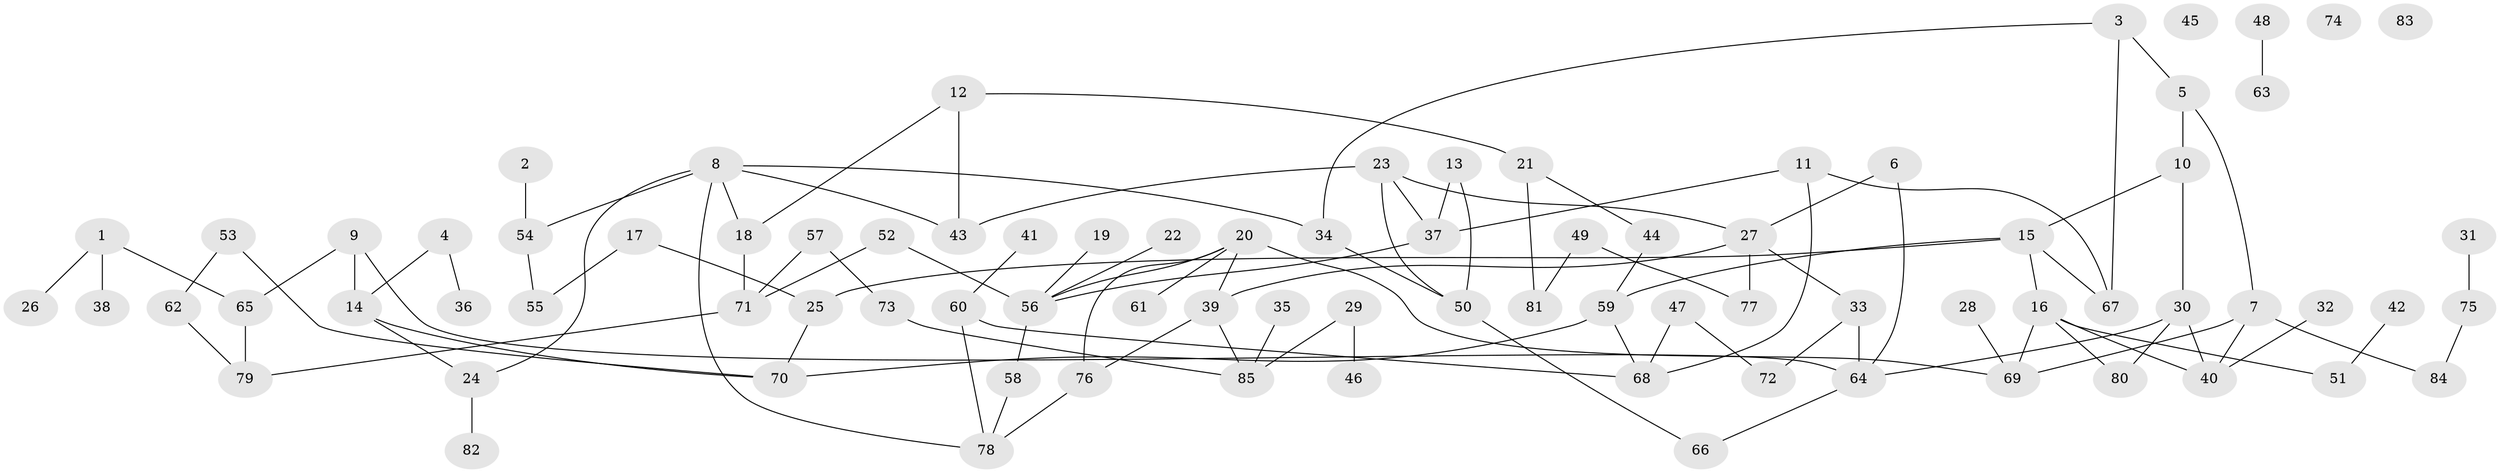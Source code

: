 // Generated by graph-tools (version 1.1) at 2025/49/03/09/25 03:49:07]
// undirected, 85 vertices, 110 edges
graph export_dot {
graph [start="1"]
  node [color=gray90,style=filled];
  1;
  2;
  3;
  4;
  5;
  6;
  7;
  8;
  9;
  10;
  11;
  12;
  13;
  14;
  15;
  16;
  17;
  18;
  19;
  20;
  21;
  22;
  23;
  24;
  25;
  26;
  27;
  28;
  29;
  30;
  31;
  32;
  33;
  34;
  35;
  36;
  37;
  38;
  39;
  40;
  41;
  42;
  43;
  44;
  45;
  46;
  47;
  48;
  49;
  50;
  51;
  52;
  53;
  54;
  55;
  56;
  57;
  58;
  59;
  60;
  61;
  62;
  63;
  64;
  65;
  66;
  67;
  68;
  69;
  70;
  71;
  72;
  73;
  74;
  75;
  76;
  77;
  78;
  79;
  80;
  81;
  82;
  83;
  84;
  85;
  1 -- 26;
  1 -- 38;
  1 -- 65;
  2 -- 54;
  3 -- 5;
  3 -- 34;
  3 -- 67;
  4 -- 14;
  4 -- 36;
  5 -- 7;
  5 -- 10;
  6 -- 27;
  6 -- 64;
  7 -- 40;
  7 -- 69;
  7 -- 84;
  8 -- 18;
  8 -- 24;
  8 -- 34;
  8 -- 43;
  8 -- 54;
  8 -- 78;
  9 -- 14;
  9 -- 64;
  9 -- 65;
  10 -- 15;
  10 -- 30;
  11 -- 37;
  11 -- 67;
  11 -- 68;
  12 -- 18;
  12 -- 21;
  12 -- 43;
  13 -- 37;
  13 -- 50;
  14 -- 24;
  14 -- 70;
  15 -- 16;
  15 -- 25;
  15 -- 59;
  15 -- 67;
  16 -- 40;
  16 -- 51;
  16 -- 69;
  16 -- 80;
  17 -- 25;
  17 -- 55;
  18 -- 71;
  19 -- 56;
  20 -- 39;
  20 -- 56;
  20 -- 61;
  20 -- 69;
  20 -- 76;
  21 -- 44;
  21 -- 81;
  22 -- 56;
  23 -- 27;
  23 -- 37;
  23 -- 43;
  23 -- 50;
  24 -- 82;
  25 -- 70;
  27 -- 33;
  27 -- 39;
  27 -- 77;
  28 -- 69;
  29 -- 46;
  29 -- 85;
  30 -- 40;
  30 -- 64;
  30 -- 80;
  31 -- 75;
  32 -- 40;
  33 -- 64;
  33 -- 72;
  34 -- 50;
  35 -- 85;
  37 -- 56;
  39 -- 76;
  39 -- 85;
  41 -- 60;
  42 -- 51;
  44 -- 59;
  47 -- 68;
  47 -- 72;
  48 -- 63;
  49 -- 77;
  49 -- 81;
  50 -- 66;
  52 -- 56;
  52 -- 71;
  53 -- 62;
  53 -- 70;
  54 -- 55;
  56 -- 58;
  57 -- 71;
  57 -- 73;
  58 -- 78;
  59 -- 68;
  59 -- 70;
  60 -- 68;
  60 -- 78;
  62 -- 79;
  64 -- 66;
  65 -- 79;
  71 -- 79;
  73 -- 85;
  75 -- 84;
  76 -- 78;
}
